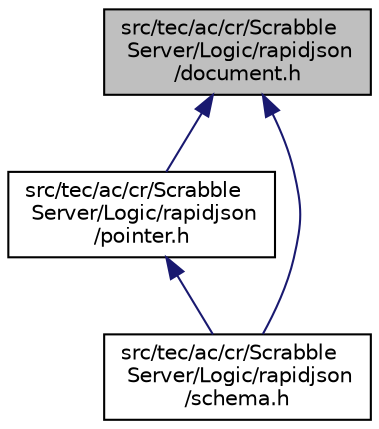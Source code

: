 digraph "src/tec/ac/cr/Scrabble Server/Logic/rapidjson/document.h"
{
  edge [fontname="Helvetica",fontsize="10",labelfontname="Helvetica",labelfontsize="10"];
  node [fontname="Helvetica",fontsize="10",shape=record];
  Node27 [label="src/tec/ac/cr/Scrabble\l Server/Logic/rapidjson\l/document.h",height=0.2,width=0.4,color="black", fillcolor="grey75", style="filled", fontcolor="black"];
  Node27 -> Node28 [dir="back",color="midnightblue",fontsize="10",style="solid",fontname="Helvetica"];
  Node28 [label="src/tec/ac/cr/Scrabble\l Server/Logic/rapidjson\l/pointer.h",height=0.2,width=0.4,color="black", fillcolor="white", style="filled",URL="$pointer_8h_source.html"];
  Node28 -> Node29 [dir="back",color="midnightblue",fontsize="10",style="solid",fontname="Helvetica"];
  Node29 [label="src/tec/ac/cr/Scrabble\l Server/Logic/rapidjson\l/schema.h",height=0.2,width=0.4,color="black", fillcolor="white", style="filled",URL="$schema_8h_source.html"];
  Node27 -> Node29 [dir="back",color="midnightblue",fontsize="10",style="solid",fontname="Helvetica"];
}
